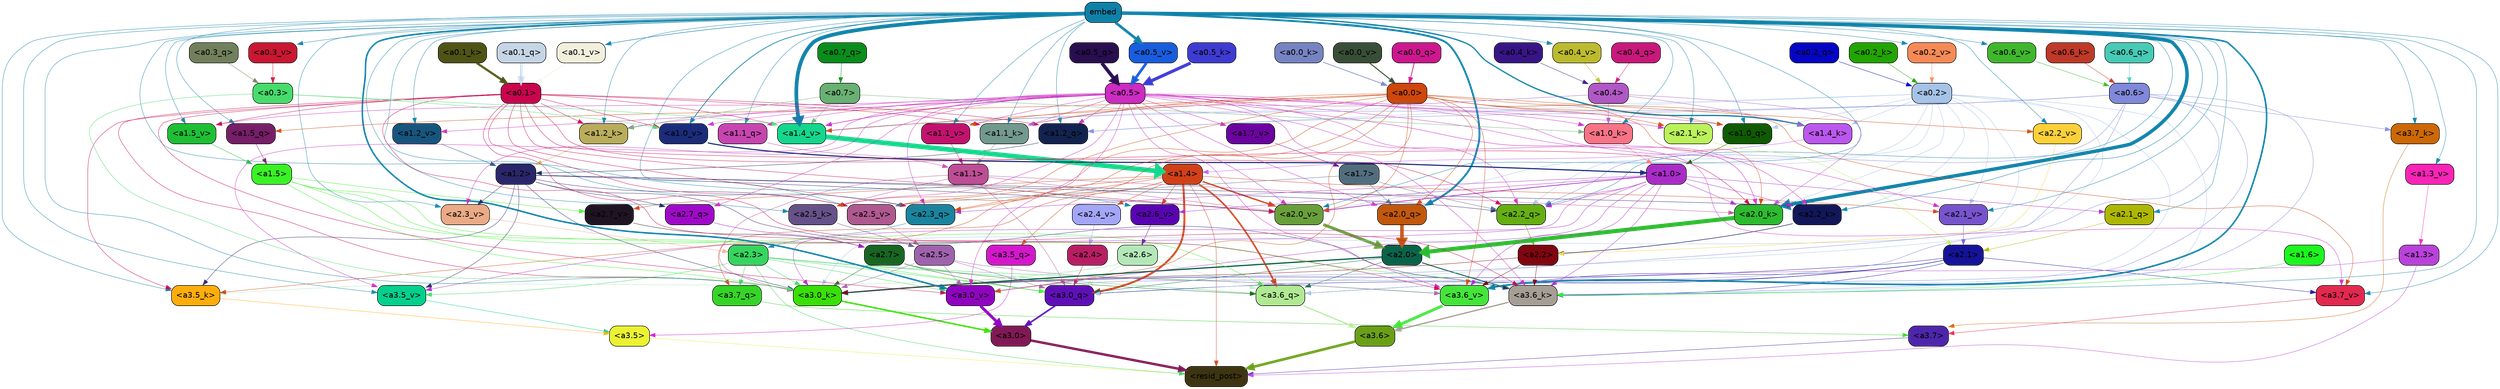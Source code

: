 strict digraph "" {
	graph [bgcolor=transparent,
		layout=dot,
		overlap=false,
		splines=true
	];
	"<a3.7>"	[color=black,
		fillcolor="#4d26ab",
		fontname=Helvetica,
		shape=box,
		style="filled, rounded"];
	"<resid_post>"	[color=black,
		fillcolor="#3e3411",
		fontname=Helvetica,
		shape=box,
		style="filled, rounded"];
	"<a3.7>" -> "<resid_post>"	[color="#4d26ab",
		penwidth=0.6239100098609924];
	"<a3.6>"	[color=black,
		fillcolor="#6a9f18",
		fontname=Helvetica,
		shape=box,
		style="filled, rounded"];
	"<a3.6>" -> "<resid_post>"	[color="#6a9f18",
		penwidth=4.569062113761902];
	"<a3.5>"	[color=black,
		fillcolor="#eaf231",
		fontname=Helvetica,
		shape=box,
		style="filled, rounded"];
	"<a3.5>" -> "<resid_post>"	[color="#eaf231",
		penwidth=0.6];
	"<a3.0>"	[color=black,
		fillcolor="#811955",
		fontname=Helvetica,
		shape=box,
		style="filled, rounded"];
	"<a3.0>" -> "<resid_post>"	[color="#811955",
		penwidth=4.283544182777405];
	"<a2.3>"	[color=black,
		fillcolor="#36d55f",
		fontname=Helvetica,
		shape=box,
		style="filled, rounded"];
	"<a2.3>" -> "<resid_post>"	[color="#36d55f",
		penwidth=0.6];
	"<a3.7_q>"	[color=black,
		fillcolor="#35d527",
		fontname=Helvetica,
		shape=box,
		style="filled, rounded"];
	"<a2.3>" -> "<a3.7_q>"	[color="#36d55f",
		penwidth=0.6];
	"<a3.6_q>"	[color=black,
		fillcolor="#b0e993",
		fontname=Helvetica,
		shape=box,
		style="filled, rounded"];
	"<a2.3>" -> "<a3.6_q>"	[color="#36d55f",
		penwidth=0.6];
	"<a3.0_q>"	[color=black,
		fillcolor="#5e10b6",
		fontname=Helvetica,
		shape=box,
		style="filled, rounded"];
	"<a2.3>" -> "<a3.0_q>"	[color="#36d55f",
		penwidth=0.6];
	"<a3.0_k>"	[color=black,
		fillcolor="#39df07",
		fontname=Helvetica,
		shape=box,
		style="filled, rounded"];
	"<a2.3>" -> "<a3.0_k>"	[color="#36d55f",
		penwidth=0.6];
	"<a3.6_v>"	[color=black,
		fillcolor="#45e43b",
		fontname=Helvetica,
		shape=box,
		style="filled, rounded"];
	"<a2.3>" -> "<a3.6_v>"	[color="#36d55f",
		penwidth=0.6];
	"<a3.5_v>"	[color=black,
		fillcolor="#04d08e",
		fontname=Helvetica,
		shape=box,
		style="filled, rounded"];
	"<a2.3>" -> "<a3.5_v>"	[color="#36d55f",
		penwidth=0.6];
	"<a3.0_v>"	[color=black,
		fillcolor="#9004c0",
		fontname=Helvetica,
		shape=box,
		style="filled, rounded"];
	"<a2.3>" -> "<a3.0_v>"	[color="#36d55f",
		penwidth=0.6];
	"<a1.4>"	[color=black,
		fillcolor="#d04118",
		fontname=Helvetica,
		shape=box,
		style="filled, rounded"];
	"<a1.4>" -> "<resid_post>"	[color="#d04118",
		penwidth=0.6];
	"<a1.4>" -> "<a3.7_q>"	[color="#d04118",
		penwidth=0.6];
	"<a1.4>" -> "<a3.6_q>"	[color="#d04118",
		penwidth=2.7934007048606873];
	"<a3.5_q>"	[color=black,
		fillcolor="#d517cc",
		fontname=Helvetica,
		shape=box,
		style="filled, rounded"];
	"<a1.4>" -> "<a3.5_q>"	[color="#d04118",
		penwidth=0.6];
	"<a1.4>" -> "<a3.0_q>"	[color="#d04118",
		penwidth=3.340754985809326];
	"<a2.3_q>"	[color=black,
		fillcolor="#1a849f",
		fontname=Helvetica,
		shape=box,
		style="filled, rounded"];
	"<a1.4>" -> "<a2.3_q>"	[color="#d04118",
		penwidth=0.6];
	"<a2.7_v>"	[color=black,
		fillcolor="#1f1522",
		fontname=Helvetica,
		shape=box,
		style="filled, rounded"];
	"<a1.4>" -> "<a2.7_v>"	[color="#d04118",
		penwidth=0.6];
	"<a2.6_v>"	[color=black,
		fillcolor="#5904b2",
		fontname=Helvetica,
		shape=box,
		style="filled, rounded"];
	"<a1.4>" -> "<a2.6_v>"	[color="#d04118",
		penwidth=0.6];
	"<a2.5_v>"	[color=black,
		fillcolor="#ae598f",
		fontname=Helvetica,
		shape=box,
		style="filled, rounded"];
	"<a1.4>" -> "<a2.5_v>"	[color="#d04118",
		penwidth=0.6];
	"<a2.4_v>"	[color=black,
		fillcolor="#a3a6f8",
		fontname=Helvetica,
		shape=box,
		style="filled, rounded"];
	"<a1.4>" -> "<a2.4_v>"	[color="#d04118",
		penwidth=0.6];
	"<a2.1_v>"	[color=black,
		fillcolor="#7754cd",
		fontname=Helvetica,
		shape=box,
		style="filled, rounded"];
	"<a1.4>" -> "<a2.1_v>"	[color="#d04118",
		penwidth=0.6];
	"<a2.0_v>"	[color=black,
		fillcolor="#699f3a",
		fontname=Helvetica,
		shape=box,
		style="filled, rounded"];
	"<a1.4>" -> "<a2.0_v>"	[color="#d04118",
		penwidth=2.268759250640869];
	"<a1.3>"	[color=black,
		fillcolor="#b942da",
		fontname=Helvetica,
		shape=box,
		style="filled, rounded"];
	"<a1.3>" -> "<resid_post>"	[color="#b942da",
		penwidth=0.6];
	"<a1.3>" -> "<a3.6_v>"	[color="#b942da",
		penwidth=0.6];
	"<a3.7_q>" -> "<a3.7>"	[color="#35d527",
		penwidth=0.6];
	"<a3.6_q>" -> "<a3.6>"	[color="#b0e993",
		penwidth=2.0347584784030914];
	"<a3.5_q>" -> "<a3.5>"	[color="#d517cc",
		penwidth=0.6];
	"<a3.0_q>" -> "<a3.0>"	[color="#5e10b6",
		penwidth=2.8635367155075073];
	"<a3.7_k>"	[color=black,
		fillcolor="#cc6805",
		fontname=Helvetica,
		shape=box,
		style="filled, rounded"];
	"<a3.7_k>" -> "<a3.7>"	[color="#cc6805",
		penwidth=0.6];
	"<a3.6_k>"	[color=black,
		fillcolor="#a59e94",
		fontname=Helvetica,
		shape=box,
		style="filled, rounded"];
	"<a3.6_k>" -> "<a3.6>"	[color="#a59e94",
		penwidth=2.1760786175727844];
	"<a3.5_k>"	[color=black,
		fillcolor="#ffad0c",
		fontname=Helvetica,
		shape=box,
		style="filled, rounded"];
	"<a3.5_k>" -> "<a3.5>"	[color="#ffad0c",
		penwidth=0.6];
	"<a3.0_k>" -> "<a3.0>"	[color="#39df07",
		penwidth=2.632905662059784];
	"<a3.7_v>"	[color=black,
		fillcolor="#e2294f",
		fontname=Helvetica,
		shape=box,
		style="filled, rounded"];
	"<a3.7_v>" -> "<a3.7>"	[color="#e2294f",
		penwidth=0.6];
	"<a3.6_v>" -> "<a3.6>"	[color="#45e43b",
		penwidth=4.981305837631226];
	"<a3.5_v>" -> "<a3.5>"	[color="#04d08e",
		penwidth=0.6];
	"<a3.0_v>" -> "<a3.0>"	[color="#9004c0",
		penwidth=5.168330669403076];
	"<a2.7>"	[color=black,
		fillcolor="#196522",
		fontname=Helvetica,
		shape=box,
		style="filled, rounded"];
	"<a2.7>" -> "<a3.6_q>"	[color="#196522",
		penwidth=0.6];
	"<a2.7>" -> "<a3.0_q>"	[color="#196522",
		penwidth=0.6];
	"<a2.7>" -> "<a3.0_k>"	[color="#196522",
		penwidth=0.6];
	"<a2.6>"	[color=black,
		fillcolor="#b4e7b8",
		fontname=Helvetica,
		shape=box,
		style="filled, rounded"];
	"<a2.6>" -> "<a3.6_q>"	[color="#b4e7b8",
		penwidth=0.6];
	"<a2.6>" -> "<a3.0_q>"	[color="#b4e7b8",
		penwidth=0.6];
	"<a2.6>" -> "<a3.6_k>"	[color="#b4e7b8",
		penwidth=0.6];
	"<a2.6>" -> "<a3.5_k>"	[color="#b4e7b8",
		penwidth=0.6];
	"<a2.6>" -> "<a3.0_k>"	[color="#b4e7b8",
		penwidth=0.6];
	"<a2.1>"	[color=black,
		fillcolor="#151399",
		fontname=Helvetica,
		shape=box,
		style="filled, rounded"];
	"<a2.1>" -> "<a3.6_q>"	[color="#151399",
		penwidth=0.6];
	"<a2.1>" -> "<a3.0_q>"	[color="#151399",
		penwidth=0.6];
	"<a2.1>" -> "<a3.6_k>"	[color="#151399",
		penwidth=0.6];
	"<a2.1>" -> "<a3.0_k>"	[color="#151399",
		penwidth=0.6];
	"<a2.1>" -> "<a3.7_v>"	[color="#151399",
		penwidth=0.6];
	"<a2.1>" -> "<a3.6_v>"	[color="#151399",
		penwidth=0.6];
	"<a2.0>"	[color=black,
		fillcolor="#0a6349",
		fontname=Helvetica,
		shape=box,
		style="filled, rounded"];
	"<a2.0>" -> "<a3.6_q>"	[color="#0a6349",
		penwidth=0.6];
	"<a2.0>" -> "<a3.0_q>"	[color="#0a6349",
		penwidth=0.6];
	"<a2.0>" -> "<a3.6_k>"	[color="#0a6349",
		penwidth=1.6382827460765839];
	"<a2.0>" -> "<a3.0_k>"	[color="#0a6349",
		penwidth=2.161143198609352];
	"<a1.5>"	[color=black,
		fillcolor="#39f225",
		fontname=Helvetica,
		shape=box,
		style="filled, rounded"];
	"<a1.5>" -> "<a3.6_q>"	[color="#39f225",
		penwidth=0.6];
	"<a1.5>" -> "<a3.0_q>"	[color="#39f225",
		penwidth=0.6];
	"<a1.5>" -> "<a3.6_k>"	[color="#39f225",
		penwidth=0.6];
	"<a1.5>" -> "<a3.0_k>"	[color="#39f225",
		penwidth=0.6];
	"<a1.5>" -> "<a2.7_v>"	[color="#39f225",
		penwidth=0.6];
	"<a0.2>"	[color=black,
		fillcolor="#a5c3e7",
		fontname=Helvetica,
		shape=box,
		style="filled, rounded"];
	"<a0.2>" -> "<a3.6_q>"	[color="#a5c3e7",
		penwidth=0.6];
	"<a0.2>" -> "<a3.0_q>"	[color="#a5c3e7",
		penwidth=0.6];
	"<a0.2>" -> "<a3.6_k>"	[color="#a5c3e7",
		penwidth=0.6];
	"<a0.2>" -> "<a3.0_k>"	[color="#a5c3e7",
		penwidth=0.6];
	"<a2.2_q>"	[color=black,
		fillcolor="#65af12",
		fontname=Helvetica,
		shape=box,
		style="filled, rounded"];
	"<a0.2>" -> "<a2.2_q>"	[color="#a5c3e7",
		penwidth=0.6];
	"<a2.2_k>"	[color=black,
		fillcolor="#12175a",
		fontname=Helvetica,
		shape=box,
		style="filled, rounded"];
	"<a0.2>" -> "<a2.2_k>"	[color="#a5c3e7",
		penwidth=0.6];
	"<a2.0_k>"	[color=black,
		fillcolor="#2dbb2f",
		fontname=Helvetica,
		shape=box,
		style="filled, rounded"];
	"<a0.2>" -> "<a2.0_k>"	[color="#a5c3e7",
		penwidth=0.6];
	"<a0.2>" -> "<a2.1_v>"	[color="#a5c3e7",
		penwidth=0.6];
	"<a0.2>" -> "<a2.0_v>"	[color="#a5c3e7",
		penwidth=0.6];
	"<a1.2_q>"	[color=black,
		fillcolor="#122350",
		fontname=Helvetica,
		shape=box,
		style="filled, rounded"];
	"<a0.2>" -> "<a1.2_q>"	[color="#a5c3e7",
		penwidth=0.6];
	"<a1.0_q>"	[color=black,
		fillcolor="#0f5a02",
		fontname=Helvetica,
		shape=box,
		style="filled, rounded"];
	"<a0.2>" -> "<a1.0_q>"	[color="#a5c3e7",
		penwidth=0.6];
	"<a1.4_k>"	[color=black,
		fillcolor="#bb57ee",
		fontname=Helvetica,
		shape=box,
		style="filled, rounded"];
	"<a0.2>" -> "<a1.4_k>"	[color="#a5c3e7",
		penwidth=0.6];
	"<a1.4_v>"	[color=black,
		fillcolor="#14d78c",
		fontname=Helvetica,
		shape=box,
		style="filled, rounded"];
	"<a0.2>" -> "<a1.4_v>"	[color="#a5c3e7",
		penwidth=0.6];
	"<a2.5>"	[color=black,
		fillcolor="#9f62ac",
		fontname=Helvetica,
		shape=box,
		style="filled, rounded"];
	"<a2.5>" -> "<a3.0_q>"	[color="#9f62ac",
		penwidth=0.6];
	"<a2.5>" -> "<a3.0_k>"	[color="#9f62ac",
		penwidth=0.6];
	"<a2.5>" -> "<a3.6_v>"	[color="#9f62ac",
		penwidth=0.6];
	"<a2.5>" -> "<a3.0_v>"	[color="#9f62ac",
		penwidth=0.6];
	"<a2.4>"	[color=black,
		fillcolor="#b91d63",
		fontname=Helvetica,
		shape=box,
		style="filled, rounded"];
	"<a2.4>" -> "<a3.0_q>"	[color="#b91d63",
		penwidth=0.6];
	"<a1.1>"	[color=black,
		fillcolor="#bd4e96",
		fontname=Helvetica,
		shape=box,
		style="filled, rounded"];
	"<a1.1>" -> "<a3.0_q>"	[color="#bd4e96",
		penwidth=0.6];
	"<a1.1>" -> "<a3.0_k>"	[color="#bd4e96",
		penwidth=0.6];
	"<a2.5_k>"	[color=black,
		fillcolor="#665188",
		fontname=Helvetica,
		shape=box,
		style="filled, rounded"];
	"<a1.1>" -> "<a2.5_k>"	[color="#bd4e96",
		penwidth=0.6];
	"<a1.1>" -> "<a2.0_k>"	[color="#bd4e96",
		penwidth=0.6];
	"<a1.1>" -> "<a2.0_v>"	[color="#bd4e96",
		penwidth=0.6];
	"<a0.6>"	[color=black,
		fillcolor="#7f88da",
		fontname=Helvetica,
		shape=box,
		style="filled, rounded"];
	"<a0.6>" -> "<a3.7_k>"	[color="#7f88da",
		penwidth=0.6];
	"<a0.6>" -> "<a3.6_k>"	[color="#7f88da",
		penwidth=0.6];
	"<a0.6>" -> "<a3.0_k>"	[color="#7f88da",
		penwidth=0.6];
	"<a0.6>" -> "<a3.6_v>"	[color="#7f88da",
		penwidth=0.6];
	"<a0.6>" -> "<a3.0_v>"	[color="#7f88da",
		penwidth=0.6];
	"<a0.6>" -> "<a2.2_q>"	[color="#7f88da",
		penwidth=0.6];
	"<a0.6>" -> "<a1.2_q>"	[color="#7f88da",
		penwidth=0.6];
	"<a0.6>" -> "<a1.4_v>"	[color="#7f88da",
		penwidth=0.6];
	embed	[color=black,
		fillcolor="#0e81a8",
		fontname=Helvetica,
		shape=box,
		style="filled, rounded"];
	embed -> "<a3.7_k>"	[color="#0e81a8",
		penwidth=0.6];
	embed -> "<a3.6_k>"	[color="#0e81a8",
		penwidth=0.6];
	embed -> "<a3.5_k>"	[color="#0e81a8",
		penwidth=0.6];
	embed -> "<a3.0_k>"	[color="#0e81a8",
		penwidth=0.6];
	embed -> "<a3.7_v>"	[color="#0e81a8",
		penwidth=0.6];
	embed -> "<a3.6_v>"	[color="#0e81a8",
		penwidth=2.7825746536254883];
	embed -> "<a3.5_v>"	[color="#0e81a8",
		penwidth=0.6];
	embed -> "<a3.0_v>"	[color="#0e81a8",
		penwidth=2.6950180530548096];
	embed -> "<a2.3_q>"	[color="#0e81a8",
		penwidth=0.6];
	embed -> "<a2.2_q>"	[color="#0e81a8",
		penwidth=0.6];
	"<a2.1_q>"	[color=black,
		fillcolor="#aeb700",
		fontname=Helvetica,
		shape=box,
		style="filled, rounded"];
	embed -> "<a2.1_q>"	[color="#0e81a8",
		penwidth=0.6];
	"<a2.0_q>"	[color=black,
		fillcolor="#c1580b",
		fontname=Helvetica,
		shape=box,
		style="filled, rounded"];
	embed -> "<a2.0_q>"	[color="#0e81a8",
		penwidth=3.305941343307495];
	embed -> "<a2.5_k>"	[color="#0e81a8",
		penwidth=0.6];
	embed -> "<a2.2_k>"	[color="#0e81a8",
		penwidth=0.6698317527770996];
	"<a2.1_k>"	[color=black,
		fillcolor="#bbf15a",
		fontname=Helvetica,
		shape=box,
		style="filled, rounded"];
	embed -> "<a2.1_k>"	[color="#0e81a8",
		penwidth=0.6];
	embed -> "<a2.0_k>"	[color="#0e81a8",
		penwidth=6.12570995092392];
	embed -> "<a2.6_v>"	[color="#0e81a8",
		penwidth=0.6];
	embed -> "<a2.5_v>"	[color="#0e81a8",
		penwidth=0.6];
	"<a2.3_v>"	[color=black,
		fillcolor="#eaaa86",
		fontname=Helvetica,
		shape=box,
		style="filled, rounded"];
	embed -> "<a2.3_v>"	[color="#0e81a8",
		penwidth=0.6];
	"<a2.2_v>"	[color=black,
		fillcolor="#fbd039",
		fontname=Helvetica,
		shape=box,
		style="filled, rounded"];
	embed -> "<a2.2_v>"	[color="#0e81a8",
		penwidth=0.6];
	embed -> "<a2.1_v>"	[color="#0e81a8",
		penwidth=0.6];
	embed -> "<a2.0_v>"	[color="#0e81a8",
		penwidth=0.6];
	"<a1.5_q>"	[color=black,
		fillcolor="#761e67",
		fontname=Helvetica,
		shape=box,
		style="filled, rounded"];
	embed -> "<a1.5_q>"	[color="#0e81a8",
		penwidth=0.6];
	embed -> "<a1.2_q>"	[color="#0e81a8",
		penwidth=0.6087074279785156];
	"<a1.1_q>"	[color=black,
		fillcolor="#c745b0",
		fontname=Helvetica,
		shape=box,
		style="filled, rounded"];
	embed -> "<a1.1_q>"	[color="#0e81a8",
		penwidth=0.6];
	embed -> "<a1.0_q>"	[color="#0e81a8",
		penwidth=0.6];
	embed -> "<a1.4_k>"	[color="#0e81a8",
		penwidth=2.1858973503112793];
	"<a1.2_k>"	[color=black,
		fillcolor="#b9ad5c",
		fontname=Helvetica,
		shape=box,
		style="filled, rounded"];
	embed -> "<a1.2_k>"	[color="#0e81a8",
		penwidth=0.6];
	"<a1.1_k>"	[color=black,
		fillcolor="#73998e",
		fontname=Helvetica,
		shape=box,
		style="filled, rounded"];
	embed -> "<a1.1_k>"	[color="#0e81a8",
		penwidth=0.6];
	"<a1.0_k>"	[color=black,
		fillcolor="#f77385",
		fontname=Helvetica,
		shape=box,
		style="filled, rounded"];
	embed -> "<a1.0_k>"	[color="#0e81a8",
		penwidth=0.6];
	"<a1.5_v>"	[color=black,
		fillcolor="#1ebf35",
		fontname=Helvetica,
		shape=box,
		style="filled, rounded"];
	embed -> "<a1.5_v>"	[color="#0e81a8",
		penwidth=0.6];
	embed -> "<a1.4_v>"	[color="#0e81a8",
		penwidth=6.590077131986618];
	"<a1.3_v>"	[color=black,
		fillcolor="#f724b6",
		fontname=Helvetica,
		shape=box,
		style="filled, rounded"];
	embed -> "<a1.3_v>"	[color="#0e81a8",
		penwidth=0.6];
	"<a1.2_v>"	[color=black,
		fillcolor="#17557e",
		fontname=Helvetica,
		shape=box,
		style="filled, rounded"];
	embed -> "<a1.2_v>"	[color="#0e81a8",
		penwidth=0.6];
	"<a1.1_v>"	[color=black,
		fillcolor="#c3126e",
		fontname=Helvetica,
		shape=box,
		style="filled, rounded"];
	embed -> "<a1.1_v>"	[color="#0e81a8",
		penwidth=0.6];
	"<a1.0_v>"	[color=black,
		fillcolor="#1a2c7a",
		fontname=Helvetica,
		shape=box,
		style="filled, rounded"];
	embed -> "<a1.0_v>"	[color="#0e81a8",
		penwidth=1.2076449394226074];
	"<a0.6_v>"	[color=black,
		fillcolor="#3fb72c",
		fontname=Helvetica,
		shape=box,
		style="filled, rounded"];
	embed -> "<a0.6_v>"	[color="#0e81a8",
		penwidth=0.6];
	"<a0.5_v>"	[color=black,
		fillcolor="#185dde",
		fontname=Helvetica,
		shape=box,
		style="filled, rounded"];
	embed -> "<a0.5_v>"	[color="#0e81a8",
		penwidth=4.663905620574951];
	"<a0.4_v>"	[color=black,
		fillcolor="#bcbb2d",
		fontname=Helvetica,
		shape=box,
		style="filled, rounded"];
	embed -> "<a0.4_v>"	[color="#0e81a8",
		penwidth=0.6];
	"<a0.3_v>"	[color=black,
		fillcolor="#ca1732",
		fontname=Helvetica,
		shape=box,
		style="filled, rounded"];
	embed -> "<a0.3_v>"	[color="#0e81a8",
		penwidth=0.6];
	"<a0.2_v>"	[color=black,
		fillcolor="#f58a57",
		fontname=Helvetica,
		shape=box,
		style="filled, rounded"];
	embed -> "<a0.2_v>"	[color="#0e81a8",
		penwidth=0.6];
	"<a0.1_v>"	[color=black,
		fillcolor="#f2f0dc",
		fontname=Helvetica,
		shape=box,
		style="filled, rounded"];
	embed -> "<a0.1_v>"	[color="#0e81a8",
		penwidth=0.8192043304443359];
	"<a2.2>"	[color=black,
		fillcolor="#80060f",
		fontname=Helvetica,
		shape=box,
		style="filled, rounded"];
	"<a2.2>" -> "<a3.6_k>"	[color="#80060f",
		penwidth=0.6];
	"<a2.2>" -> "<a3.0_k>"	[color="#80060f",
		penwidth=0.6];
	"<a2.2>" -> "<a3.6_v>"	[color="#80060f",
		penwidth=0.6];
	"<a1.6>"	[color=black,
		fillcolor="#1df51e",
		fontname=Helvetica,
		shape=box,
		style="filled, rounded"];
	"<a1.6>" -> "<a3.6_k>"	[color="#1df51e",
		penwidth=0.6];
	"<a1.2>"	[color=black,
		fillcolor="#2a266b",
		fontname=Helvetica,
		shape=box,
		style="filled, rounded"];
	"<a1.2>" -> "<a3.6_k>"	[color="#2a266b",
		penwidth=0.6];
	"<a1.2>" -> "<a3.5_k>"	[color="#2a266b",
		penwidth=0.6];
	"<a1.2>" -> "<a3.0_k>"	[color="#2a266b",
		penwidth=0.6];
	"<a1.2>" -> "<a3.5_v>"	[color="#2a266b",
		penwidth=0.6];
	"<a2.7_q>"	[color=black,
		fillcolor="#9f0ac8",
		fontname=Helvetica,
		shape=box,
		style="filled, rounded"];
	"<a1.2>" -> "<a2.7_q>"	[color="#2a266b",
		penwidth=0.6];
	"<a1.2>" -> "<a2.2_q>"	[color="#2a266b",
		penwidth=0.6];
	"<a1.2>" -> "<a2.2_k>"	[color="#2a266b",
		penwidth=0.6];
	"<a1.2>" -> "<a2.5_v>"	[color="#2a266b",
		penwidth=0.6];
	"<a1.2>" -> "<a2.3_v>"	[color="#2a266b",
		penwidth=0.6];
	"<a1.2>" -> "<a2.0_v>"	[color="#2a266b",
		penwidth=0.6];
	"<a1.0>"	[color=black,
		fillcolor="#aa2cc8",
		fontname=Helvetica,
		shape=box,
		style="filled, rounded"];
	"<a1.0>" -> "<a3.6_k>"	[color="#aa2cc8",
		penwidth=0.6];
	"<a1.0>" -> "<a3.0_k>"	[color="#aa2cc8",
		penwidth=0.6];
	"<a1.0>" -> "<a3.6_v>"	[color="#aa2cc8",
		penwidth=0.6];
	"<a1.0>" -> "<a3.5_v>"	[color="#aa2cc8",
		penwidth=0.6];
	"<a1.0>" -> "<a3.0_v>"	[color="#aa2cc8",
		penwidth=0.6];
	"<a1.0>" -> "<a2.3_q>"	[color="#aa2cc8",
		penwidth=0.6];
	"<a1.0>" -> "<a2.2_q>"	[color="#aa2cc8",
		penwidth=0.6];
	"<a1.0>" -> "<a2.1_q>"	[color="#aa2cc8",
		penwidth=0.6];
	"<a1.0>" -> "<a2.2_k>"	[color="#aa2cc8",
		penwidth=0.6];
	"<a1.0>" -> "<a2.0_k>"	[color="#aa2cc8",
		penwidth=0.6];
	"<a1.0>" -> "<a2.6_v>"	[color="#aa2cc8",
		penwidth=0.6];
	"<a1.0>" -> "<a2.0_v>"	[color="#aa2cc8",
		penwidth=1.2213096618652344];
	"<a0.5>"	[color=black,
		fillcolor="#cb2cc1",
		fontname=Helvetica,
		shape=box,
		style="filled, rounded"];
	"<a0.5>" -> "<a3.6_k>"	[color="#cb2cc1",
		penwidth=0.6];
	"<a0.5>" -> "<a3.7_v>"	[color="#cb2cc1",
		penwidth=0.6];
	"<a0.5>" -> "<a3.6_v>"	[color="#cb2cc1",
		penwidth=0.6];
	"<a0.5>" -> "<a3.5_v>"	[color="#cb2cc1",
		penwidth=0.6];
	"<a0.5>" -> "<a3.0_v>"	[color="#cb2cc1",
		penwidth=0.6];
	"<a0.5>" -> "<a2.7_q>"	[color="#cb2cc1",
		penwidth=0.6];
	"<a0.5>" -> "<a2.3_q>"	[color="#cb2cc1",
		penwidth=0.6];
	"<a0.5>" -> "<a2.2_q>"	[color="#cb2cc1",
		penwidth=0.6];
	"<a0.5>" -> "<a2.0_q>"	[color="#cb2cc1",
		penwidth=0.6];
	"<a0.5>" -> "<a2.5_k>"	[color="#cb2cc1",
		penwidth=0.6];
	"<a0.5>" -> "<a2.2_k>"	[color="#cb2cc1",
		penwidth=0.6];
	"<a0.5>" -> "<a2.1_k>"	[color="#cb2cc1",
		penwidth=0.6];
	"<a0.5>" -> "<a2.0_k>"	[color="#cb2cc1",
		penwidth=0.6900839805603027];
	"<a0.5>" -> "<a2.3_v>"	[color="#cb2cc1",
		penwidth=0.6];
	"<a0.5>" -> "<a2.1_v>"	[color="#cb2cc1",
		penwidth=0.6];
	"<a0.5>" -> "<a2.0_v>"	[color="#cb2cc1",
		penwidth=0.6];
	"<a0.5>" -> "<a1.2_q>"	[color="#cb2cc1",
		penwidth=0.6];
	"<a0.5>" -> "<a1.1_q>"	[color="#cb2cc1",
		penwidth=0.6];
	"<a0.5>" -> "<a1.0_q>"	[color="#cb2cc1",
		penwidth=0.6];
	"<a0.5>" -> "<a1.2_k>"	[color="#cb2cc1",
		penwidth=0.6];
	"<a0.5>" -> "<a1.1_k>"	[color="#cb2cc1",
		penwidth=0.6];
	"<a0.5>" -> "<a1.0_k>"	[color="#cb2cc1",
		penwidth=0.6];
	"<a1.7_v>"	[color=black,
		fillcolor="#6c03a0",
		fontname=Helvetica,
		shape=box,
		style="filled, rounded"];
	"<a0.5>" -> "<a1.7_v>"	[color="#cb2cc1",
		penwidth=0.6];
	"<a0.5>" -> "<a1.5_v>"	[color="#cb2cc1",
		penwidth=0.6];
	"<a0.5>" -> "<a1.4_v>"	[color="#cb2cc1",
		penwidth=0.9985027313232422];
	"<a0.5>" -> "<a1.2_v>"	[color="#cb2cc1",
		penwidth=0.6];
	"<a0.5>" -> "<a1.1_v>"	[color="#cb2cc1",
		penwidth=0.6];
	"<a0.5>" -> "<a1.0_v>"	[color="#cb2cc1",
		penwidth=0.6];
	"<a0.1>"	[color=black,
		fillcolor="#c8054d",
		fontname=Helvetica,
		shape=box,
		style="filled, rounded"];
	"<a0.1>" -> "<a3.6_k>"	[color="#c8054d",
		penwidth=0.6];
	"<a0.1>" -> "<a3.5_k>"	[color="#c8054d",
		penwidth=0.6];
	"<a0.1>" -> "<a3.0_k>"	[color="#c8054d",
		penwidth=0.6];
	"<a0.1>" -> "<a3.6_v>"	[color="#c8054d",
		penwidth=0.6];
	"<a0.1>" -> "<a3.0_v>"	[color="#c8054d",
		penwidth=0.6];
	"<a0.1>" -> "<a2.3_q>"	[color="#c8054d",
		penwidth=0.6];
	"<a0.1>" -> "<a2.2_q>"	[color="#c8054d",
		penwidth=0.6];
	"<a0.1>" -> "<a2.0_k>"	[color="#c8054d",
		penwidth=0.6];
	"<a0.1>" -> "<a2.5_v>"	[color="#c8054d",
		penwidth=0.6];
	"<a0.1>" -> "<a2.0_v>"	[color="#c8054d",
		penwidth=0.6];
	"<a0.1>" -> "<a1.2_q>"	[color="#c8054d",
		penwidth=0.6218185424804688];
	"<a0.1>" -> "<a1.2_k>"	[color="#c8054d",
		penwidth=0.6];
	"<a0.1>" -> "<a1.1_k>"	[color="#c8054d",
		penwidth=0.6];
	"<a0.1>" -> "<a1.5_v>"	[color="#c8054d",
		penwidth=0.6];
	"<a0.1>" -> "<a1.4_v>"	[color="#c8054d",
		penwidth=0.6];
	"<a0.1>" -> "<a1.0_v>"	[color="#c8054d",
		penwidth=0.6];
	"<a0.0>"	[color=black,
		fillcolor="#ce470c",
		fontname=Helvetica,
		shape=box,
		style="filled, rounded"];
	"<a0.0>" -> "<a3.5_k>"	[color="#ce470c",
		penwidth=0.6];
	"<a0.0>" -> "<a3.7_v>"	[color="#ce470c",
		penwidth=0.6];
	"<a0.0>" -> "<a3.6_v>"	[color="#ce470c",
		penwidth=0.6];
	"<a0.0>" -> "<a3.0_v>"	[color="#ce470c",
		penwidth=0.6];
	"<a0.0>" -> "<a2.3_q>"	[color="#ce470c",
		penwidth=0.6];
	"<a0.0>" -> "<a2.0_q>"	[color="#ce470c",
		penwidth=0.6];
	"<a0.0>" -> "<a2.5_k>"	[color="#ce470c",
		penwidth=0.6];
	"<a0.0>" -> "<a2.1_k>"	[color="#ce470c",
		penwidth=0.6];
	"<a0.0>" -> "<a2.0_k>"	[color="#ce470c",
		penwidth=0.6];
	"<a0.0>" -> "<a2.5_v>"	[color="#ce470c",
		penwidth=0.6];
	"<a0.0>" -> "<a2.2_v>"	[color="#ce470c",
		penwidth=0.6];
	"<a0.0>" -> "<a2.0_v>"	[color="#ce470c",
		penwidth=0.6];
	"<a0.0>" -> "<a1.5_q>"	[color="#ce470c",
		penwidth=0.6];
	"<a0.0>" -> "<a1.0_q>"	[color="#ce470c",
		penwidth=0.6];
	"<a0.0>" -> "<a1.1_k>"	[color="#ce470c",
		penwidth=0.6];
	"<a0.0>" -> "<a1.4_v>"	[color="#ce470c",
		penwidth=0.6];
	"<a0.0>" -> "<a1.1_v>"	[color="#ce470c",
		penwidth=0.6];
	"<a0.3>"	[color=black,
		fillcolor="#47db6c",
		fontname=Helvetica,
		shape=box,
		style="filled, rounded"];
	"<a0.3>" -> "<a3.0_k>"	[color="#47db6c",
		penwidth=0.6];
	"<a0.3>" -> "<a1.4_v>"	[color="#47db6c",
		penwidth=0.6];
	"<a0.3>" -> "<a1.0_v>"	[color="#47db6c",
		penwidth=0.6];
	"<a2.7_q>" -> "<a2.7>"	[color="#9f0ac8",
		penwidth=0.6];
	"<a2.3_q>" -> "<a2.3>"	[color="#1a849f",
		penwidth=0.6];
	"<a2.2_q>" -> "<a2.2>"	[color="#65af12",
		penwidth=0.7553567886352539];
	"<a2.1_q>" -> "<a2.1>"	[color="#aeb700",
		penwidth=0.6];
	"<a2.0_q>" -> "<a2.0>"	[color="#c1580b",
		penwidth=6.256794691085815];
	"<a2.5_k>" -> "<a2.5>"	[color="#665188",
		penwidth=0.6];
	"<a2.2_k>" -> "<a2.2>"	[color="#12175a",
		penwidth=0.8854708671569824];
	"<a2.1_k>" -> "<a2.1>"	[color="#bbf15a",
		penwidth=0.6];
	"<a2.0_k>" -> "<a2.0>"	[color="#2dbb2f",
		penwidth=7.231504917144775];
	"<a2.7_v>" -> "<a2.7>"	[color="#1f1522",
		penwidth=0.6];
	"<a2.6_v>" -> "<a2.6>"	[color="#5904b2",
		penwidth=0.6];
	"<a2.5_v>" -> "<a2.5>"	[color="#ae598f",
		penwidth=0.6];
	"<a2.4_v>" -> "<a2.4>"	[color="#a3a6f8",
		penwidth=0.6];
	"<a2.3_v>" -> "<a2.3>"	[color="#eaaa86",
		penwidth=0.6];
	"<a2.2_v>" -> "<a2.2>"	[color="#fbd039",
		penwidth=0.6];
	"<a2.1_v>" -> "<a2.1>"	[color="#7754cd",
		penwidth=0.6];
	"<a2.0_v>" -> "<a2.0>"	[color="#699f3a",
		penwidth=5.231471925973892];
	"<a1.7>"	[color=black,
		fillcolor="#526e7e",
		fontname=Helvetica,
		shape=box,
		style="filled, rounded"];
	"<a1.7>" -> "<a2.2_q>"	[color="#526e7e",
		penwidth=0.6];
	"<a1.7>" -> "<a2.0_q>"	[color="#526e7e",
		penwidth=0.6];
	"<a1.7>" -> "<a2.5_v>"	[color="#526e7e",
		penwidth=0.6];
	"<a0.4>"	[color=black,
		fillcolor="#b058c5",
		fontname=Helvetica,
		shape=box,
		style="filled, rounded"];
	"<a0.4>" -> "<a2.0_k>"	[color="#b058c5",
		penwidth=0.6];
	"<a0.4>" -> "<a1.4_k>"	[color="#b058c5",
		penwidth=0.6];
	"<a0.4>" -> "<a1.1_k>"	[color="#b058c5",
		penwidth=0.6];
	"<a0.4>" -> "<a1.0_k>"	[color="#b058c5",
		penwidth=0.6];
	"<a1.5_q>" -> "<a1.5>"	[color="#761e67",
		penwidth=0.6];
	"<a1.2_q>" -> "<a1.2>"	[color="#122350",
		penwidth=0.6];
	"<a1.1_q>" -> "<a1.1>"	[color="#c745b0",
		penwidth=0.6];
	"<a1.0_q>" -> "<a1.0>"	[color="#0f5a02",
		penwidth=0.6];
	"<a1.4_k>" -> "<a1.4>"	[color="#bb57ee",
		penwidth=0.6];
	"<a1.2_k>" -> "<a1.2>"	[color="#b9ad5c",
		penwidth=0.6];
	"<a1.1_k>" -> "<a1.1>"	[color="#73998e",
		penwidth=0.6];
	"<a1.0_k>" -> "<a1.0>"	[color="#f77385",
		penwidth=0.6];
	"<a1.7_v>" -> "<a1.7>"	[color="#6c03a0",
		penwidth=0.6];
	"<a1.5_v>" -> "<a1.5>"	[color="#1ebf35",
		penwidth=0.6];
	"<a1.4_v>" -> "<a1.4>"	[color="#14d78c",
		penwidth=8.36684274673462];
	"<a1.3_v>" -> "<a1.3>"	[color="#f724b6",
		penwidth=0.6];
	"<a1.2_v>" -> "<a1.2>"	[color="#17557e",
		penwidth=0.6];
	"<a1.1_v>" -> "<a1.1>"	[color="#c3126e",
		penwidth=0.6];
	"<a1.0_v>" -> "<a1.0>"	[color="#1a2c7a",
		penwidth=1.9665732383728027];
	"<a0.7>"	[color=black,
		fillcolor="#69b073",
		fontname=Helvetica,
		shape=box,
		style="filled, rounded"];
	"<a0.7>" -> "<a1.2_k>"	[color="#69b073",
		penwidth=0.6];
	"<a0.7>" -> "<a1.0_k>"	[color="#69b073",
		penwidth=0.6];
	"<a0.7>" -> "<a1.4_v>"	[color="#69b073",
		penwidth=0.6];
	"<a0.7_q>"	[color=black,
		fillcolor="#098d1b",
		fontname=Helvetica,
		shape=box,
		style="filled, rounded"];
	"<a0.7_q>" -> "<a0.7>"	[color="#098d1b",
		penwidth=0.6];
	"<a0.6_q>"	[color=black,
		fillcolor="#46cbb6",
		fontname=Helvetica,
		shape=box,
		style="filled, rounded"];
	"<a0.6_q>" -> "<a0.6>"	[color="#46cbb6",
		penwidth=0.6];
	"<a0.5_q>"	[color=black,
		fillcolor="#290e50",
		fontname=Helvetica,
		shape=box,
		style="filled, rounded"];
	"<a0.5_q>" -> "<a0.5>"	[color="#290e50",
		penwidth=6.156635046005249];
	"<a0.4_q>"	[color=black,
		fillcolor="#ca177c",
		fontname=Helvetica,
		shape=box,
		style="filled, rounded"];
	"<a0.4_q>" -> "<a0.4>"	[color="#ca177c",
		penwidth=0.6];
	"<a0.3_q>"	[color=black,
		fillcolor="#71805c",
		fontname=Helvetica,
		shape=box,
		style="filled, rounded"];
	"<a0.3_q>" -> "<a0.3>"	[color="#71805c",
		penwidth=0.6];
	"<a0.2_q>"	[color=black,
		fillcolor="#0505c5",
		fontname=Helvetica,
		shape=box,
		style="filled, rounded"];
	"<a0.2_q>" -> "<a0.2>"	[color="#0505c5",
		penwidth=0.6];
	"<a0.1_q>"	[color=black,
		fillcolor="#c6d5e6",
		fontname=Helvetica,
		shape=box,
		style="filled, rounded"];
	"<a0.1_q>" -> "<a0.1>"	[color="#c6d5e6",
		penwidth=3.795884132385254];
	"<a0.0_q>"	[color=black,
		fillcolor="#cd178e",
		fontname=Helvetica,
		shape=box,
		style="filled, rounded"];
	"<a0.0_q>" -> "<a0.0>"	[color="#cd178e",
		penwidth=1.2393803596496582];
	"<a0.6_k>"	[color=black,
		fillcolor="#be3927",
		fontname=Helvetica,
		shape=box,
		style="filled, rounded"];
	"<a0.6_k>" -> "<a0.6>"	[color="#be3927",
		penwidth=0.6];
	"<a0.5_k>"	[color=black,
		fillcolor="#3e3bd2",
		fontname=Helvetica,
		shape=box,
		style="filled, rounded"];
	"<a0.5_k>" -> "<a0.5>"	[color="#3e3bd2",
		penwidth=5.603226900100708];
	"<a0.4_k>"	[color=black,
		fillcolor="#371586",
		fontname=Helvetica,
		shape=box,
		style="filled, rounded"];
	"<a0.4_k>" -> "<a0.4>"	[color="#371586",
		penwidth=0.6];
	"<a0.2_k>"	[color=black,
		fillcolor="#21a501",
		fontname=Helvetica,
		shape=box,
		style="filled, rounded"];
	"<a0.2_k>" -> "<a0.2>"	[color="#21a501",
		penwidth=0.6];
	"<a0.1_k>"	[color=black,
		fillcolor="#4f5315",
		fontname=Helvetica,
		shape=box,
		style="filled, rounded"];
	"<a0.1_k>" -> "<a0.1>"	[color="#4f5315",
		penwidth=3.7429747581481934];
	"<a0.0_k>"	[color=black,
		fillcolor="#7683c3",
		fontname=Helvetica,
		shape=box,
		style="filled, rounded"];
	"<a0.0_k>" -> "<a0.0>"	[color="#7683c3",
		penwidth=1.106727123260498];
	"<a0.6_v>" -> "<a0.6>"	[color="#3fb72c",
		penwidth=0.6];
	"<a0.5_v>" -> "<a0.5>"	[color="#185dde",
		penwidth=4.667354106903076];
	"<a0.4_v>" -> "<a0.4>"	[color="#bcbb2d",
		penwidth=0.6];
	"<a0.3_v>" -> "<a0.3>"	[color="#ca1732",
		penwidth=0.6];
	"<a0.2_v>" -> "<a0.2>"	[color="#f58a57",
		penwidth=0.6];
	"<a0.1_v>" -> "<a0.1>"	[color="#f2f0dc",
		penwidth=0.8298110961914062];
	"<a0.0_v>"	[color=black,
		fillcolor="#384e36",
		fontname=Helvetica,
		shape=box,
		style="filled, rounded"];
	"<a0.0_v>" -> "<a0.0>"	[color="#384e36",
		penwidth=1.7084956169128418];
}
